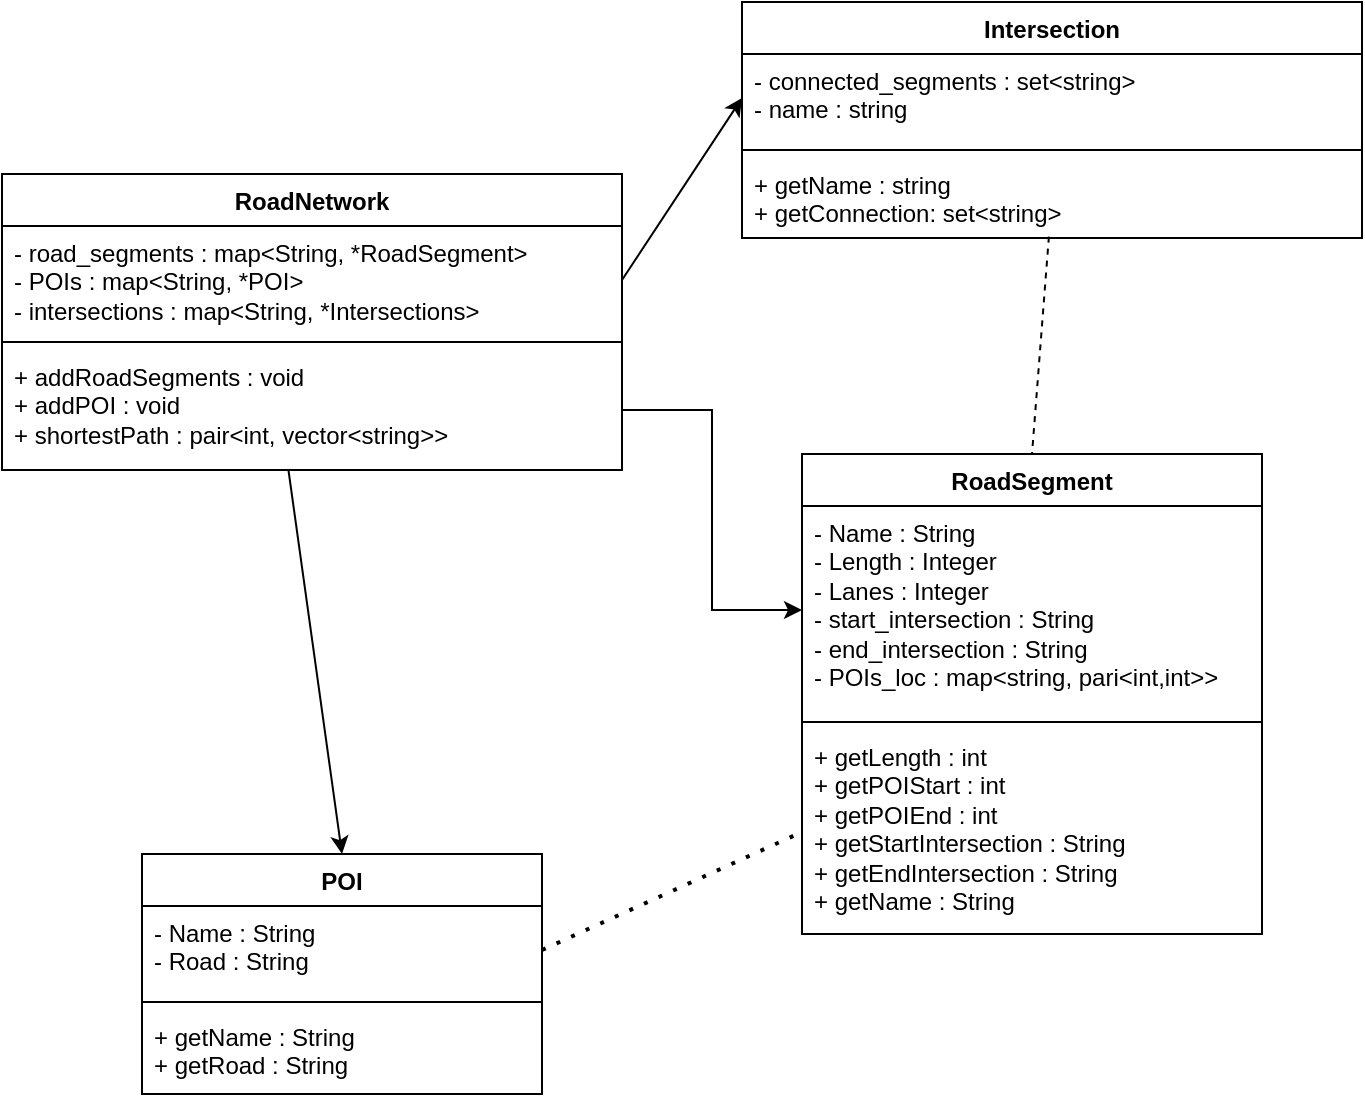 <mxfile version="24.7.7">
  <diagram name="Page-1" id="TgP26u_tu5ESTAodG6gw">
    <mxGraphModel dx="710" dy="697" grid="1" gridSize="10" guides="1" tooltips="1" connect="1" arrows="1" fold="1" page="1" pageScale="1" pageWidth="850" pageHeight="1100" math="0" shadow="0">
      <root>
        <mxCell id="0" />
        <mxCell id="1" parent="0" />
        <mxCell id="KzIynaVG9g5SBnPoMizT-27" value="RoadSegment" style="swimlane;fontStyle=1;align=center;verticalAlign=top;childLayout=stackLayout;horizontal=1;startSize=26;horizontalStack=0;resizeParent=1;resizeParentMax=0;resizeLast=0;collapsible=1;marginBottom=0;whiteSpace=wrap;html=1;" parent="1" vertex="1">
          <mxGeometry x="410" y="390" width="230" height="240" as="geometry" />
        </mxCell>
        <mxCell id="KzIynaVG9g5SBnPoMizT-28" value="- Name : String&lt;div&gt;- Length : Integer&lt;/div&gt;&lt;div&gt;- Lanes : Integer&lt;/div&gt;&lt;div&gt;- start_intersection : String&lt;/div&gt;&lt;div&gt;- end_intersection : String&lt;/div&gt;&lt;div&gt;- POIs_loc : map&amp;lt;string, pari&amp;lt;int,int&amp;gt;&amp;gt;&lt;/div&gt;" style="text;strokeColor=none;fillColor=none;align=left;verticalAlign=top;spacingLeft=4;spacingRight=4;overflow=hidden;rotatable=0;points=[[0,0.5],[1,0.5]];portConstraint=eastwest;whiteSpace=wrap;html=1;" parent="KzIynaVG9g5SBnPoMizT-27" vertex="1">
          <mxGeometry y="26" width="230" height="104" as="geometry" />
        </mxCell>
        <mxCell id="KzIynaVG9g5SBnPoMizT-29" value="" style="line;strokeWidth=1;fillColor=none;align=left;verticalAlign=middle;spacingTop=-1;spacingLeft=3;spacingRight=3;rotatable=0;labelPosition=right;points=[];portConstraint=eastwest;strokeColor=inherit;" parent="KzIynaVG9g5SBnPoMizT-27" vertex="1">
          <mxGeometry y="130" width="230" height="8" as="geometry" />
        </mxCell>
        <mxCell id="KzIynaVG9g5SBnPoMizT-30" value="+ getLength : int&lt;div&gt;+ getPOIStart : int&lt;/div&gt;&lt;div&gt;+ getPOIEnd : int&lt;/div&gt;&lt;div&gt;+ getStartIntersection : String&lt;/div&gt;&lt;div&gt;+ getEndIntersection : String&lt;/div&gt;&lt;div&gt;+ getName : String&lt;/div&gt;" style="text;strokeColor=none;fillColor=none;align=left;verticalAlign=top;spacingLeft=4;spacingRight=4;overflow=hidden;rotatable=0;points=[[0,0.5],[1,0.5]];portConstraint=eastwest;whiteSpace=wrap;html=1;" parent="KzIynaVG9g5SBnPoMizT-27" vertex="1">
          <mxGeometry y="138" width="230" height="102" as="geometry" />
        </mxCell>
        <mxCell id="KzIynaVG9g5SBnPoMizT-31" value="Intersection" style="swimlane;fontStyle=1;align=center;verticalAlign=top;childLayout=stackLayout;horizontal=1;startSize=26;horizontalStack=0;resizeParent=1;resizeParentMax=0;resizeLast=0;collapsible=1;marginBottom=0;whiteSpace=wrap;html=1;" parent="1" vertex="1">
          <mxGeometry x="380" y="164" width="310" height="118" as="geometry" />
        </mxCell>
        <mxCell id="KzIynaVG9g5SBnPoMizT-32" value="- connected_segments : set&amp;lt;string&amp;gt;&lt;div&gt;- name : string&lt;/div&gt;" style="text;strokeColor=none;fillColor=none;align=left;verticalAlign=top;spacingLeft=4;spacingRight=4;overflow=hidden;rotatable=0;points=[[0,0.5],[1,0.5]];portConstraint=eastwest;whiteSpace=wrap;html=1;" parent="KzIynaVG9g5SBnPoMizT-31" vertex="1">
          <mxGeometry y="26" width="310" height="44" as="geometry" />
        </mxCell>
        <mxCell id="KzIynaVG9g5SBnPoMizT-33" value="" style="line;strokeWidth=1;fillColor=none;align=left;verticalAlign=middle;spacingTop=-1;spacingLeft=3;spacingRight=3;rotatable=0;labelPosition=right;points=[];portConstraint=eastwest;strokeColor=inherit;" parent="KzIynaVG9g5SBnPoMizT-31" vertex="1">
          <mxGeometry y="70" width="310" height="8" as="geometry" />
        </mxCell>
        <mxCell id="KzIynaVG9g5SBnPoMizT-34" value="+ getName : string&lt;div&gt;+ getConnection: set&amp;lt;string&amp;gt;&lt;/div&gt;" style="text;strokeColor=none;fillColor=none;align=left;verticalAlign=top;spacingLeft=4;spacingRight=4;overflow=hidden;rotatable=0;points=[[0,0.5],[1,0.5]];portConstraint=eastwest;whiteSpace=wrap;html=1;" parent="KzIynaVG9g5SBnPoMizT-31" vertex="1">
          <mxGeometry y="78" width="310" height="40" as="geometry" />
        </mxCell>
        <mxCell id="KzIynaVG9g5SBnPoMizT-35" value="RoadNetwork" style="swimlane;fontStyle=1;align=center;verticalAlign=top;childLayout=stackLayout;horizontal=1;startSize=26;horizontalStack=0;resizeParent=1;resizeParentMax=0;resizeLast=0;collapsible=1;marginBottom=0;whiteSpace=wrap;html=1;" parent="1" vertex="1">
          <mxGeometry x="10" y="250" width="310" height="148" as="geometry" />
        </mxCell>
        <mxCell id="KzIynaVG9g5SBnPoMizT-36" value="- road_segments : map&amp;lt;String, *RoadSegment&amp;gt;&lt;div&gt;- POIs : map&amp;lt;String, *POI&amp;gt;&lt;/div&gt;&lt;div&gt;- intersections : map&amp;lt;String, *Intersections&amp;gt;&lt;/div&gt;" style="text;strokeColor=none;fillColor=none;align=left;verticalAlign=top;spacingLeft=4;spacingRight=4;overflow=hidden;rotatable=0;points=[[0,0.5],[1,0.5]];portConstraint=eastwest;whiteSpace=wrap;html=1;" parent="KzIynaVG9g5SBnPoMizT-35" vertex="1">
          <mxGeometry y="26" width="310" height="54" as="geometry" />
        </mxCell>
        <mxCell id="KzIynaVG9g5SBnPoMizT-37" value="" style="line;strokeWidth=1;fillColor=none;align=left;verticalAlign=middle;spacingTop=-1;spacingLeft=3;spacingRight=3;rotatable=0;labelPosition=right;points=[];portConstraint=eastwest;strokeColor=inherit;" parent="KzIynaVG9g5SBnPoMizT-35" vertex="1">
          <mxGeometry y="80" width="310" height="8" as="geometry" />
        </mxCell>
        <mxCell id="KzIynaVG9g5SBnPoMizT-38" value="+ addRoadSegments : void&lt;div&gt;+ addPOI : void&lt;/div&gt;&lt;div&gt;+ shortestPath : pair&amp;lt;int, vector&amp;lt;string&amp;gt;&amp;gt;&lt;/div&gt;" style="text;strokeColor=none;fillColor=none;align=left;verticalAlign=top;spacingLeft=4;spacingRight=4;overflow=hidden;rotatable=0;points=[[0,0.5],[1,0.5]];portConstraint=eastwest;whiteSpace=wrap;html=1;" parent="KzIynaVG9g5SBnPoMizT-35" vertex="1">
          <mxGeometry y="88" width="310" height="60" as="geometry" />
        </mxCell>
        <mxCell id="KzIynaVG9g5SBnPoMizT-39" style="edgeStyle=orthogonalEdgeStyle;rounded=0;orthogonalLoop=1;jettySize=auto;html=1;exitX=1;exitY=0.5;exitDx=0;exitDy=0;" parent="1" source="KzIynaVG9g5SBnPoMizT-38" target="KzIynaVG9g5SBnPoMizT-28" edge="1">
          <mxGeometry relative="1" as="geometry" />
        </mxCell>
        <mxCell id="KzIynaVG9g5SBnPoMizT-44" value="POI" style="swimlane;fontStyle=1;align=center;verticalAlign=top;childLayout=stackLayout;horizontal=1;startSize=26;horizontalStack=0;resizeParent=1;resizeParentMax=0;resizeLast=0;collapsible=1;marginBottom=0;whiteSpace=wrap;html=1;" parent="1" vertex="1">
          <mxGeometry x="80" y="590" width="200" height="120" as="geometry" />
        </mxCell>
        <mxCell id="KzIynaVG9g5SBnPoMizT-45" value="- Name : String&lt;div&gt;- Road : String&lt;/div&gt;" style="text;strokeColor=none;fillColor=none;align=left;verticalAlign=top;spacingLeft=4;spacingRight=4;overflow=hidden;rotatable=0;points=[[0,0.5],[1,0.5]];portConstraint=eastwest;whiteSpace=wrap;html=1;" parent="KzIynaVG9g5SBnPoMizT-44" vertex="1">
          <mxGeometry y="26" width="200" height="44" as="geometry" />
        </mxCell>
        <mxCell id="KzIynaVG9g5SBnPoMizT-46" value="" style="line;strokeWidth=1;fillColor=none;align=left;verticalAlign=middle;spacingTop=-1;spacingLeft=3;spacingRight=3;rotatable=0;labelPosition=right;points=[];portConstraint=eastwest;strokeColor=inherit;" parent="KzIynaVG9g5SBnPoMizT-44" vertex="1">
          <mxGeometry y="70" width="200" height="8" as="geometry" />
        </mxCell>
        <mxCell id="KzIynaVG9g5SBnPoMizT-47" value="+ getName : String&lt;div&gt;+ getRoad : String&lt;/div&gt;&lt;div&gt;&lt;br&gt;&lt;/div&gt;" style="text;strokeColor=none;fillColor=none;align=left;verticalAlign=top;spacingLeft=4;spacingRight=4;overflow=hidden;rotatable=0;points=[[0,0.5],[1,0.5]];portConstraint=eastwest;whiteSpace=wrap;html=1;" parent="KzIynaVG9g5SBnPoMizT-44" vertex="1">
          <mxGeometry y="78" width="200" height="42" as="geometry" />
        </mxCell>
        <mxCell id="ziEI6Esn6FzP0HRUme2r-1" value="" style="endArrow=none;dashed=1;html=1;dashPattern=1 3;strokeWidth=2;rounded=0;entryX=0;entryY=0.5;entryDx=0;entryDy=0;exitX=1;exitY=0.5;exitDx=0;exitDy=0;" edge="1" parent="1" source="KzIynaVG9g5SBnPoMizT-45" target="KzIynaVG9g5SBnPoMizT-30">
          <mxGeometry width="50" height="50" relative="1" as="geometry">
            <mxPoint x="330" y="650" as="sourcePoint" />
            <mxPoint x="380" y="600" as="targetPoint" />
          </mxGeometry>
        </mxCell>
        <mxCell id="ziEI6Esn6FzP0HRUme2r-2" value="" style="endArrow=classic;html=1;rounded=0;exitX=0.462;exitY=1;exitDx=0;exitDy=0;exitPerimeter=0;entryX=0.5;entryY=0;entryDx=0;entryDy=0;" edge="1" parent="1" source="KzIynaVG9g5SBnPoMizT-38" target="KzIynaVG9g5SBnPoMizT-44">
          <mxGeometry width="50" height="50" relative="1" as="geometry">
            <mxPoint x="330" y="500" as="sourcePoint" />
            <mxPoint x="380" y="450" as="targetPoint" />
          </mxGeometry>
        </mxCell>
        <mxCell id="ziEI6Esn6FzP0HRUme2r-3" value="" style="endArrow=classic;html=1;rounded=0;exitX=1;exitY=0.5;exitDx=0;exitDy=0;entryX=0;entryY=0.5;entryDx=0;entryDy=0;" edge="1" parent="1" source="KzIynaVG9g5SBnPoMizT-36" target="KzIynaVG9g5SBnPoMizT-32">
          <mxGeometry width="50" height="50" relative="1" as="geometry">
            <mxPoint x="330" y="500" as="sourcePoint" />
            <mxPoint x="380" y="450" as="targetPoint" />
          </mxGeometry>
        </mxCell>
        <mxCell id="ziEI6Esn6FzP0HRUme2r-4" value="" style="endArrow=none;dashed=1;html=1;rounded=0;exitX=0.495;exitY=0.983;exitDx=0;exitDy=0;exitPerimeter=0;entryX=0.5;entryY=0;entryDx=0;entryDy=0;" edge="1" parent="1" source="KzIynaVG9g5SBnPoMizT-34" target="KzIynaVG9g5SBnPoMizT-27">
          <mxGeometry width="50" height="50" relative="1" as="geometry">
            <mxPoint x="330" y="500" as="sourcePoint" />
            <mxPoint x="380" y="450" as="targetPoint" />
          </mxGeometry>
        </mxCell>
      </root>
    </mxGraphModel>
  </diagram>
</mxfile>
